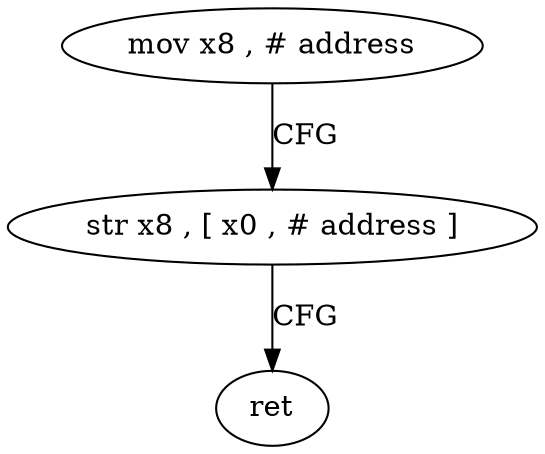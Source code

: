digraph "func" {
"4220184" [label = "mov x8 , # address" ]
"4220188" [label = "str x8 , [ x0 , # address ]" ]
"4220192" [label = "ret" ]
"4220184" -> "4220188" [ label = "CFG" ]
"4220188" -> "4220192" [ label = "CFG" ]
}

